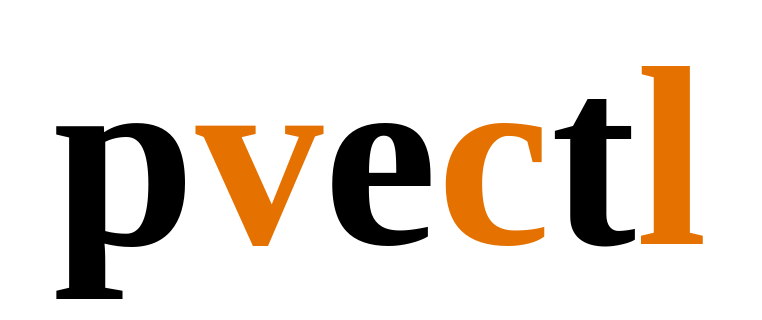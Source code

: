 <mxfile>
    <diagram name="ページ1" id="YygL6r6pkE63_6q1Jy0S">
        <mxGraphModel dx="654" dy="445" grid="1" gridSize="10" guides="1" tooltips="1" connect="1" arrows="1" fold="1" page="1" pageScale="1" pageWidth="3300" pageHeight="4681" math="0" shadow="0">
            <root>
                <mxCell id="0"/>
                <mxCell id="1" parent="0"/>
                <mxCell id="xO8PAc4g9awEHSZxMYi9-6" value="&lt;span style=&quot;font-family: &amp;quot;Ubuntu Mono derivative Powerline&amp;quot;; font-weight: 700;&quot;&gt;&lt;font&gt;&lt;font style=&quot;color: rgb(0, 0, 0);&quot;&gt;p&lt;/font&gt;&lt;font style=&quot;color: rgb(228, 113, 0);&quot;&gt;v&lt;/font&gt;&lt;font style=&quot;color: rgb(0, 0, 0);&quot;&gt;e&lt;/font&gt;&lt;font style=&quot;color: rgb(228, 113, 0);&quot;&gt;c&lt;/font&gt;&lt;font style=&quot;color: light-dark(rgb(0, 0, 0), rgb(193, 193, 193));&quot;&gt;t&lt;/font&gt;&lt;font style=&quot;color: rgb(228, 113, 0);&quot;&gt;l&lt;/font&gt;&lt;/font&gt;&lt;/span&gt;" style="rounded=0;html=1;verticalAlign=bottom;fontColor=default;whiteSpace=wrap;strokeColor=none;fillColor=none;fontSize=128;" parent="1" vertex="1">
                    <mxGeometry x="460" y="360" width="380" height="130" as="geometry"/>
                </mxCell>
            </root>
        </mxGraphModel>
    </diagram>
</mxfile>